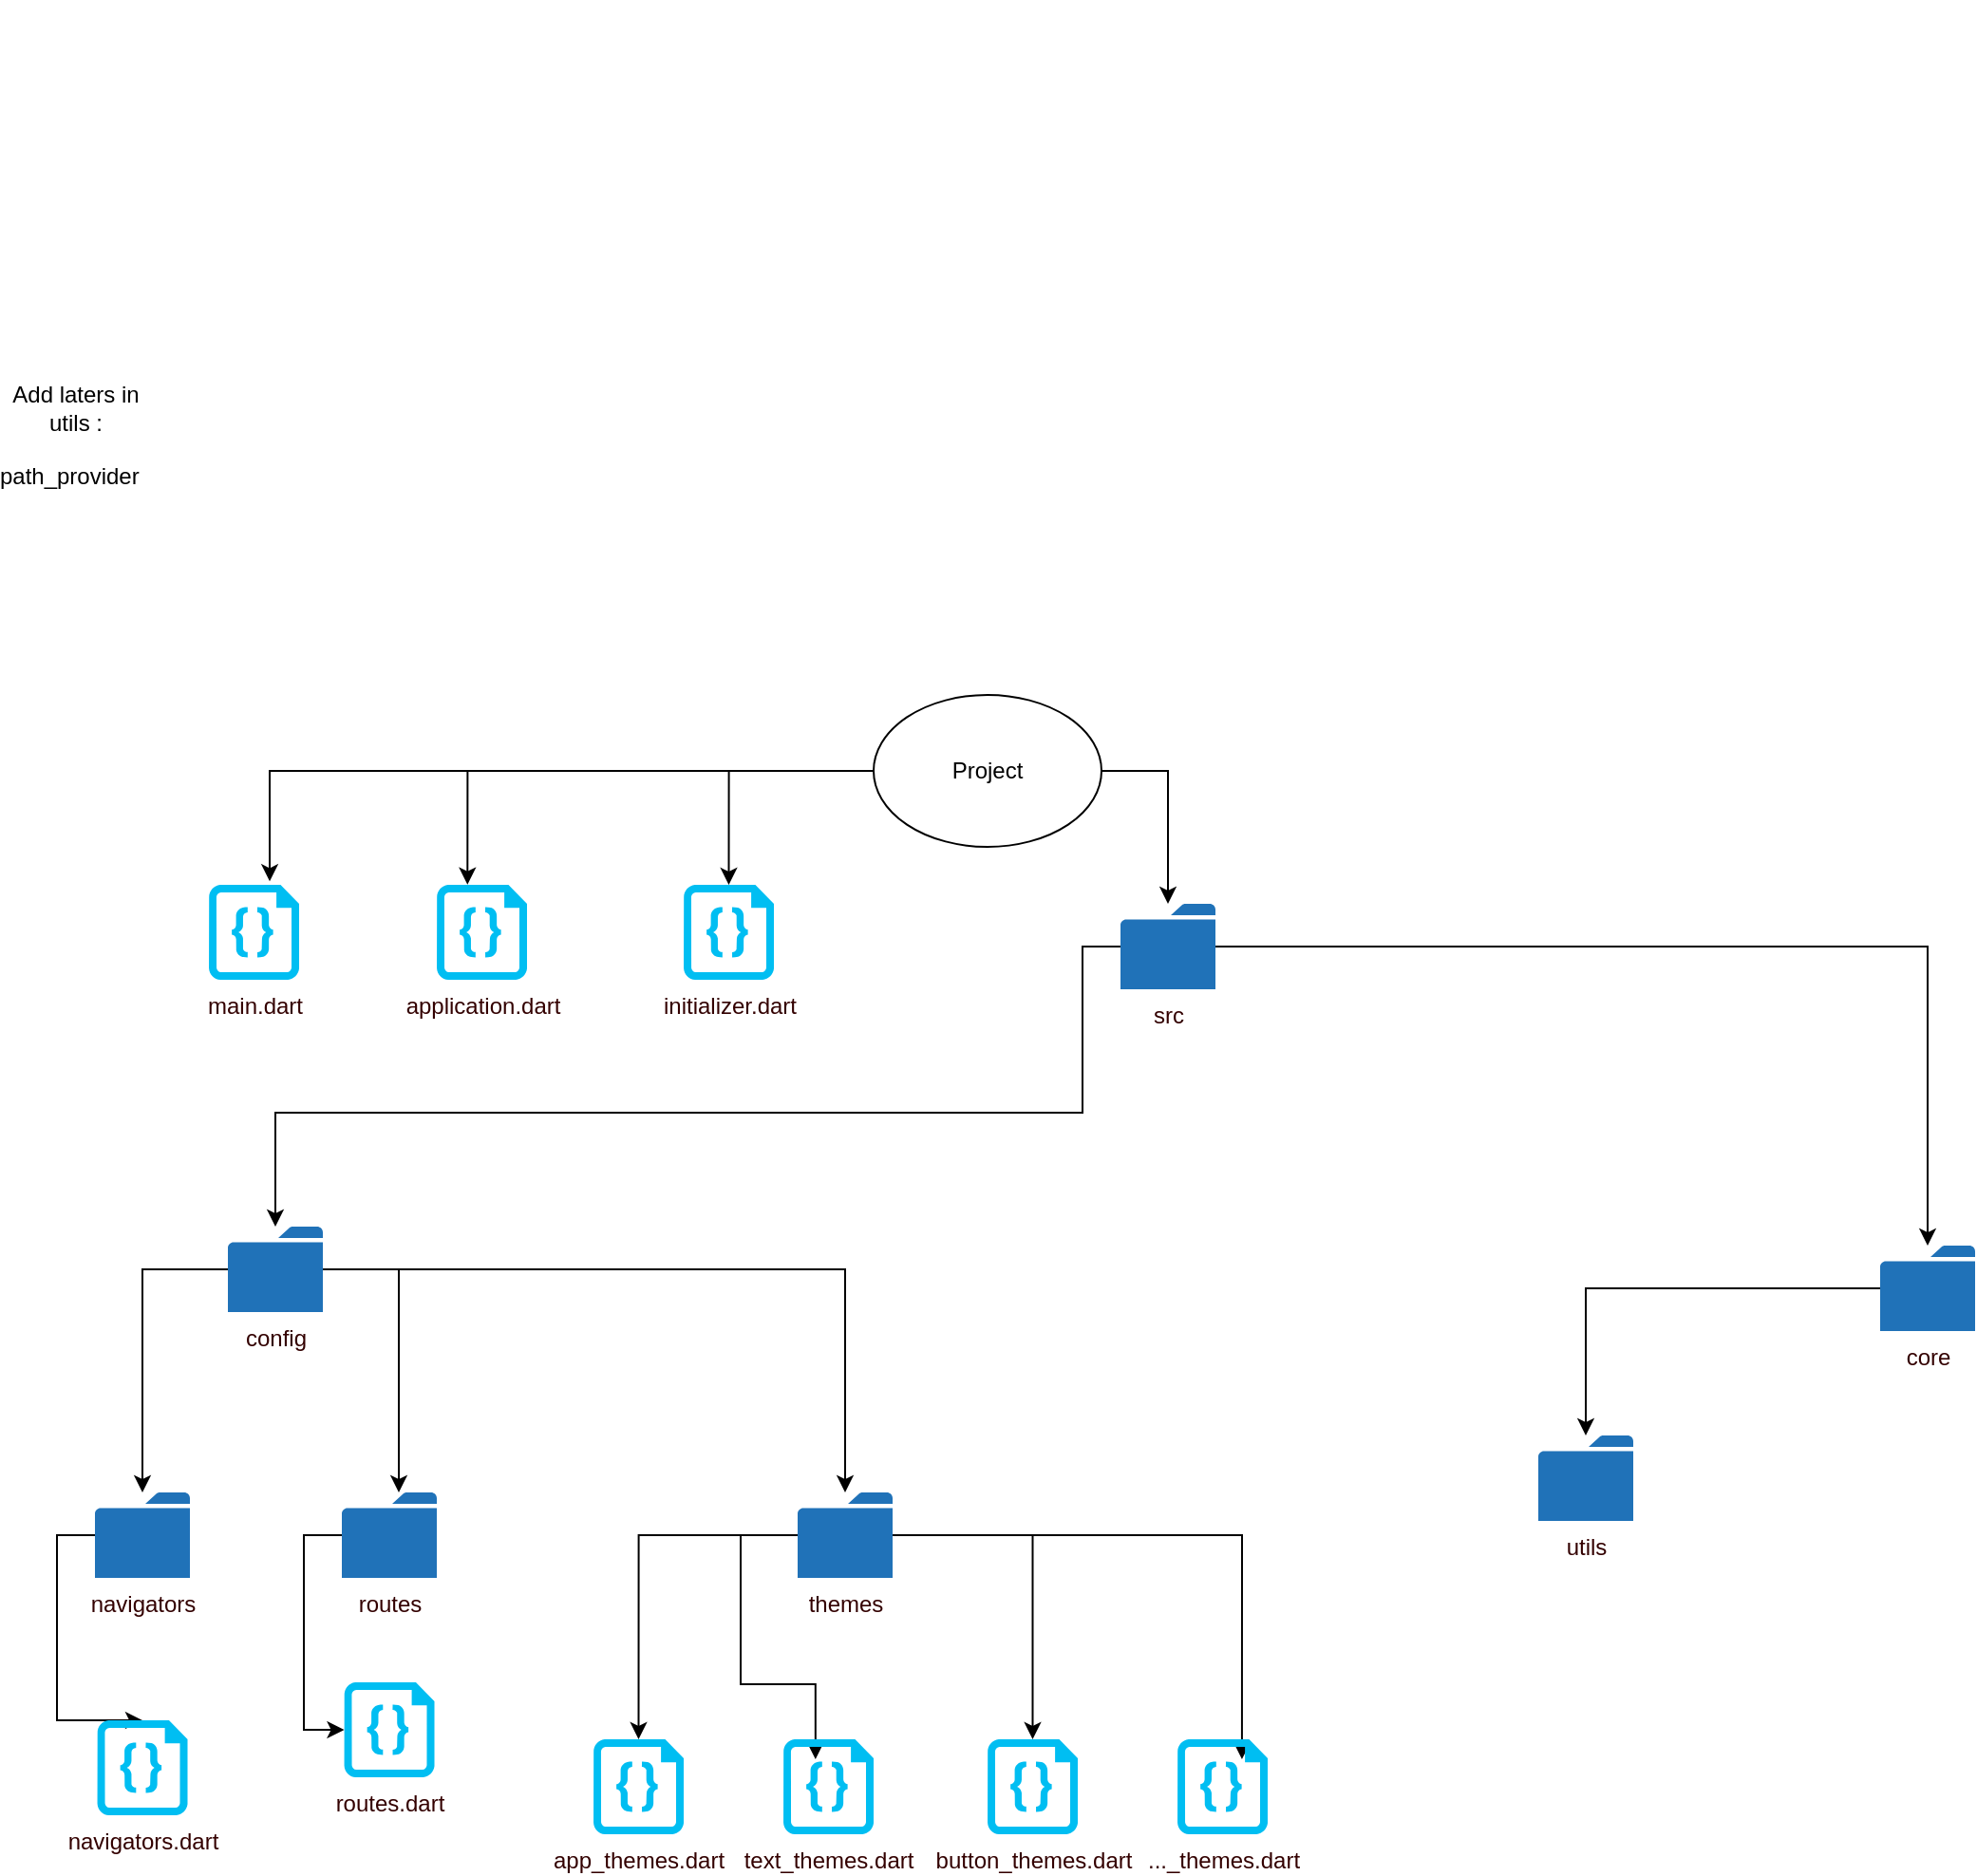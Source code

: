 <mxfile version="20.1.1" type="github" pages="2">
  <diagram id="tFQ0ERwNX2ZqUiJH5gMG" name="Page-1">
    <mxGraphModel dx="3330" dy="2391" grid="1" gridSize="10" guides="1" tooltips="1" connect="1" arrows="1" fold="1" page="1" pageScale="1" pageWidth="850" pageHeight="1100" math="0" shadow="0">
      <root>
        <mxCell id="0" />
        <mxCell id="1" parent="0" />
        <mxCell id="wdb4Ms79B8yGjbeq962m-16" style="edgeStyle=orthogonalEdgeStyle;rounded=0;orthogonalLoop=1;jettySize=auto;html=1;entryX=0.674;entryY=-0.037;entryDx=0;entryDy=0;entryPerimeter=0;fontColor=#330000;" parent="1" source="wdb4Ms79B8yGjbeq962m-2" target="wdb4Ms79B8yGjbeq962m-12" edge="1">
          <mxGeometry relative="1" as="geometry" />
        </mxCell>
        <mxCell id="wdb4Ms79B8yGjbeq962m-18" style="edgeStyle=orthogonalEdgeStyle;rounded=0;orthogonalLoop=1;jettySize=auto;html=1;entryX=0.34;entryY=-0.003;entryDx=0;entryDy=0;entryPerimeter=0;fontColor=#330000;" parent="1" source="wdb4Ms79B8yGjbeq962m-2" target="wdb4Ms79B8yGjbeq962m-11" edge="1">
          <mxGeometry relative="1" as="geometry" />
        </mxCell>
        <mxCell id="wdb4Ms79B8yGjbeq962m-19" style="edgeStyle=orthogonalEdgeStyle;rounded=0;orthogonalLoop=1;jettySize=auto;html=1;entryX=0.5;entryY=0;entryDx=0;entryDy=0;entryPerimeter=0;fontColor=#330000;" parent="1" source="wdb4Ms79B8yGjbeq962m-2" target="wdb4Ms79B8yGjbeq962m-13" edge="1">
          <mxGeometry relative="1" as="geometry" />
        </mxCell>
        <mxCell id="wdb4Ms79B8yGjbeq962m-20" style="edgeStyle=orthogonalEdgeStyle;rounded=0;orthogonalLoop=1;jettySize=auto;html=1;fontColor=#330000;" parent="1" source="wdb4Ms79B8yGjbeq962m-2" target="wdb4Ms79B8yGjbeq962m-15" edge="1">
          <mxGeometry relative="1" as="geometry" />
        </mxCell>
        <mxCell id="wdb4Ms79B8yGjbeq962m-2" value="Project" style="ellipse;whiteSpace=wrap;html=1;" parent="1" vertex="1">
          <mxGeometry x="440" y="50" width="120" height="80" as="geometry" />
        </mxCell>
        <mxCell id="wdb4Ms79B8yGjbeq962m-11" value="&lt;div&gt;application.dart&lt;/div&gt;&lt;div&gt;&lt;br&gt;&lt;/div&gt;" style="verticalLabelPosition=bottom;html=1;verticalAlign=top;align=center;strokeColor=none;fillColor=#00BEF2;shape=mxgraph.azure.code_file;pointerEvents=1;fontColor=#330000;" parent="1" vertex="1">
          <mxGeometry x="210" y="150" width="47.5" height="50" as="geometry" />
        </mxCell>
        <mxCell id="wdb4Ms79B8yGjbeq962m-12" value="main.dart" style="verticalLabelPosition=bottom;html=1;verticalAlign=top;align=center;strokeColor=none;fillColor=#00BEF2;shape=mxgraph.azure.code_file;pointerEvents=1;fontColor=#330000;" parent="1" vertex="1">
          <mxGeometry x="90" y="150" width="47.5" height="50" as="geometry" />
        </mxCell>
        <mxCell id="wdb4Ms79B8yGjbeq962m-13" value="initializer.dart" style="verticalLabelPosition=bottom;html=1;verticalAlign=top;align=center;strokeColor=none;fillColor=#00BEF2;shape=mxgraph.azure.code_file;pointerEvents=1;fontColor=#330000;" parent="1" vertex="1">
          <mxGeometry x="340" y="150" width="47.5" height="50" as="geometry" />
        </mxCell>
        <mxCell id="wdb4Ms79B8yGjbeq962m-30" style="edgeStyle=orthogonalEdgeStyle;rounded=0;orthogonalLoop=1;jettySize=auto;html=1;fontColor=#330000;" parent="1" source="wdb4Ms79B8yGjbeq962m-15" target="wdb4Ms79B8yGjbeq962m-23" edge="1">
          <mxGeometry relative="1" as="geometry">
            <Array as="points">
              <mxPoint x="550" y="183" />
              <mxPoint x="550" y="270" />
              <mxPoint x="125" y="270" />
            </Array>
          </mxGeometry>
        </mxCell>
        <mxCell id="XMhONWHRSR3KESh7TNqj-18" style="edgeStyle=orthogonalEdgeStyle;rounded=0;orthogonalLoop=1;jettySize=auto;html=1;" parent="1" source="wdb4Ms79B8yGjbeq962m-15" target="XMhONWHRSR3KESh7TNqj-19" edge="1">
          <mxGeometry relative="1" as="geometry">
            <mxPoint x="990" y="350" as="targetPoint" />
          </mxGeometry>
        </mxCell>
        <mxCell id="wdb4Ms79B8yGjbeq962m-15" value="src" style="sketch=0;pointerEvents=1;shadow=0;dashed=0;html=1;strokeColor=none;labelPosition=center;verticalLabelPosition=bottom;verticalAlign=top;outlineConnect=0;align=center;shape=mxgraph.office.concepts.folder;fillColor=#2072B8;fontColor=#330000;" parent="1" vertex="1">
          <mxGeometry x="570" y="160" width="50" height="45" as="geometry" />
        </mxCell>
        <mxCell id="wdb4Ms79B8yGjbeq962m-31" style="edgeStyle=orthogonalEdgeStyle;rounded=0;orthogonalLoop=1;jettySize=auto;html=1;fontColor=#330000;" parent="1" source="wdb4Ms79B8yGjbeq962m-23" target="wdb4Ms79B8yGjbeq962m-26" edge="1">
          <mxGeometry relative="1" as="geometry" />
        </mxCell>
        <mxCell id="wdb4Ms79B8yGjbeq962m-32" style="edgeStyle=orthogonalEdgeStyle;rounded=0;orthogonalLoop=1;jettySize=auto;html=1;fontColor=#330000;" parent="1" source="wdb4Ms79B8yGjbeq962m-23" target="wdb4Ms79B8yGjbeq962m-27" edge="1">
          <mxGeometry relative="1" as="geometry">
            <mxPoint x="200" y="410" as="targetPoint" />
            <Array as="points">
              <mxPoint x="190" y="353" />
            </Array>
          </mxGeometry>
        </mxCell>
        <mxCell id="wdb4Ms79B8yGjbeq962m-33" style="edgeStyle=orthogonalEdgeStyle;rounded=0;orthogonalLoop=1;jettySize=auto;html=1;fontColor=#330000;" parent="1" source="wdb4Ms79B8yGjbeq962m-23" target="wdb4Ms79B8yGjbeq962m-28" edge="1">
          <mxGeometry relative="1" as="geometry" />
        </mxCell>
        <mxCell id="wdb4Ms79B8yGjbeq962m-23" value="config" style="sketch=0;pointerEvents=1;shadow=0;dashed=0;html=1;strokeColor=none;labelPosition=center;verticalLabelPosition=bottom;verticalAlign=top;outlineConnect=0;align=center;shape=mxgraph.office.concepts.folder;fillColor=#2072B8;fontColor=#330000;" parent="1" vertex="1">
          <mxGeometry x="100" y="330" width="50" height="45" as="geometry" />
        </mxCell>
        <mxCell id="XMhONWHRSR3KESh7TNqj-10" style="edgeStyle=orthogonalEdgeStyle;rounded=0;orthogonalLoop=1;jettySize=auto;html=1;entryX=0.5;entryY=0;entryDx=0;entryDy=0;entryPerimeter=0;" parent="1" source="wdb4Ms79B8yGjbeq962m-26" target="XMhONWHRSR3KESh7TNqj-1" edge="1">
          <mxGeometry relative="1" as="geometry">
            <Array as="points">
              <mxPoint x="10" y="492.5" />
              <mxPoint x="10" y="590" />
            </Array>
          </mxGeometry>
        </mxCell>
        <mxCell id="wdb4Ms79B8yGjbeq962m-26" value="navigators" style="sketch=0;pointerEvents=1;shadow=0;dashed=0;html=1;strokeColor=none;labelPosition=center;verticalLabelPosition=bottom;verticalAlign=top;outlineConnect=0;align=center;shape=mxgraph.office.concepts.folder;fillColor=#2072B8;fontColor=#330000;" parent="1" vertex="1">
          <mxGeometry x="30" y="470" width="50" height="45" as="geometry" />
        </mxCell>
        <mxCell id="XMhONWHRSR3KESh7TNqj-11" style="edgeStyle=orthogonalEdgeStyle;rounded=0;orthogonalLoop=1;jettySize=auto;html=1;" parent="1" source="wdb4Ms79B8yGjbeq962m-27" target="XMhONWHRSR3KESh7TNqj-2" edge="1">
          <mxGeometry relative="1" as="geometry">
            <Array as="points">
              <mxPoint x="140" y="492" />
              <mxPoint x="140" y="595" />
            </Array>
          </mxGeometry>
        </mxCell>
        <mxCell id="wdb4Ms79B8yGjbeq962m-27" value="routes" style="sketch=0;pointerEvents=1;shadow=0;dashed=0;html=1;strokeColor=none;labelPosition=center;verticalLabelPosition=bottom;verticalAlign=top;outlineConnect=0;align=center;shape=mxgraph.office.concepts.folder;fillColor=#2072B8;fontColor=#330000;" parent="1" vertex="1">
          <mxGeometry x="160" y="470" width="50" height="45" as="geometry" />
        </mxCell>
        <mxCell id="XMhONWHRSR3KESh7TNqj-12" style="edgeStyle=orthogonalEdgeStyle;rounded=0;orthogonalLoop=1;jettySize=auto;html=1;entryX=0.5;entryY=0;entryDx=0;entryDy=0;entryPerimeter=0;" parent="1" source="wdb4Ms79B8yGjbeq962m-28" target="XMhONWHRSR3KESh7TNqj-5" edge="1">
          <mxGeometry relative="1" as="geometry" />
        </mxCell>
        <mxCell id="XMhONWHRSR3KESh7TNqj-13" style="edgeStyle=orthogonalEdgeStyle;rounded=0;orthogonalLoop=1;jettySize=auto;html=1;entryX=0.356;entryY=0.211;entryDx=0;entryDy=0;entryPerimeter=0;" parent="1" source="wdb4Ms79B8yGjbeq962m-28" target="XMhONWHRSR3KESh7TNqj-4" edge="1">
          <mxGeometry relative="1" as="geometry">
            <mxPoint x="370" y="510" as="sourcePoint" />
            <Array as="points">
              <mxPoint x="370" y="492" />
              <mxPoint x="370" y="571" />
            </Array>
          </mxGeometry>
        </mxCell>
        <mxCell id="XMhONWHRSR3KESh7TNqj-14" style="edgeStyle=orthogonalEdgeStyle;rounded=0;orthogonalLoop=1;jettySize=auto;html=1;" parent="1" source="wdb4Ms79B8yGjbeq962m-28" target="XMhONWHRSR3KESh7TNqj-6" edge="1">
          <mxGeometry relative="1" as="geometry" />
        </mxCell>
        <mxCell id="XMhONWHRSR3KESh7TNqj-15" style="edgeStyle=orthogonalEdgeStyle;rounded=0;orthogonalLoop=1;jettySize=auto;html=1;entryX=0.715;entryY=0.211;entryDx=0;entryDy=0;entryPerimeter=0;" parent="1" source="wdb4Ms79B8yGjbeq962m-28" target="XMhONWHRSR3KESh7TNqj-7" edge="1">
          <mxGeometry relative="1" as="geometry" />
        </mxCell>
        <mxCell id="wdb4Ms79B8yGjbeq962m-28" value="themes" style="sketch=0;pointerEvents=1;shadow=0;dashed=0;html=1;strokeColor=none;labelPosition=center;verticalLabelPosition=bottom;verticalAlign=top;outlineConnect=0;align=center;shape=mxgraph.office.concepts.folder;fillColor=#2072B8;fontColor=#330000;" parent="1" vertex="1">
          <mxGeometry x="400" y="470" width="50" height="45" as="geometry" />
        </mxCell>
        <mxCell id="XMhONWHRSR3KESh7TNqj-1" value="navigators.dart" style="verticalLabelPosition=bottom;html=1;verticalAlign=top;align=center;strokeColor=none;fillColor=#00BEF2;shape=mxgraph.azure.code_file;pointerEvents=1;fontColor=#330000;" parent="1" vertex="1">
          <mxGeometry x="31.25" y="590" width="47.5" height="50" as="geometry" />
        </mxCell>
        <mxCell id="XMhONWHRSR3KESh7TNqj-2" value="routes.dart" style="verticalLabelPosition=bottom;html=1;verticalAlign=top;align=center;strokeColor=none;fillColor=#00BEF2;shape=mxgraph.azure.code_file;pointerEvents=1;fontColor=#330000;" parent="1" vertex="1">
          <mxGeometry x="161.25" y="570" width="47.5" height="50" as="geometry" />
        </mxCell>
        <mxCell id="XMhONWHRSR3KESh7TNqj-4" value="text_themes.dart" style="verticalLabelPosition=bottom;html=1;verticalAlign=top;align=center;strokeColor=none;fillColor=#00BEF2;shape=mxgraph.azure.code_file;pointerEvents=1;fontColor=#330000;" parent="1" vertex="1">
          <mxGeometry x="392.5" y="600" width="47.5" height="50" as="geometry" />
        </mxCell>
        <mxCell id="XMhONWHRSR3KESh7TNqj-5" value="app_themes.dart" style="verticalLabelPosition=bottom;html=1;verticalAlign=top;align=center;strokeColor=none;fillColor=#00BEF2;shape=mxgraph.azure.code_file;pointerEvents=1;fontColor=#330000;" parent="1" vertex="1">
          <mxGeometry x="292.5" y="600" width="47.5" height="50" as="geometry" />
        </mxCell>
        <mxCell id="XMhONWHRSR3KESh7TNqj-6" value="button_themes.dart" style="verticalLabelPosition=bottom;html=1;verticalAlign=top;align=center;strokeColor=none;fillColor=#00BEF2;shape=mxgraph.azure.code_file;pointerEvents=1;fontColor=#330000;" parent="1" vertex="1">
          <mxGeometry x="500" y="600" width="47.5" height="50" as="geometry" />
        </mxCell>
        <mxCell id="XMhONWHRSR3KESh7TNqj-7" value="..._themes.dart" style="verticalLabelPosition=bottom;html=1;verticalAlign=top;align=center;strokeColor=none;fillColor=#00BEF2;shape=mxgraph.azure.code_file;pointerEvents=1;fontColor=#330000;" parent="1" vertex="1">
          <mxGeometry x="600" y="600" width="47.5" height="50" as="geometry" />
        </mxCell>
        <mxCell id="XMhONWHRSR3KESh7TNqj-22" style="edgeStyle=orthogonalEdgeStyle;rounded=0;orthogonalLoop=1;jettySize=auto;html=1;" parent="1" source="XMhONWHRSR3KESh7TNqj-19" target="XMhONWHRSR3KESh7TNqj-21" edge="1">
          <mxGeometry relative="1" as="geometry" />
        </mxCell>
        <mxCell id="XMhONWHRSR3KESh7TNqj-19" value="core" style="sketch=0;pointerEvents=1;shadow=0;dashed=0;html=1;strokeColor=none;labelPosition=center;verticalLabelPosition=bottom;verticalAlign=top;outlineConnect=0;align=center;shape=mxgraph.office.concepts.folder;fillColor=#2072B8;fontColor=#330000;" parent="1" vertex="1">
          <mxGeometry x="970" y="340" width="50" height="45" as="geometry" />
        </mxCell>
        <mxCell id="XMhONWHRSR3KESh7TNqj-20" value="Add laters in utils :&lt;br&gt;&lt;br&gt;path_provider&amp;nbsp;&amp;nbsp;&lt;br&gt;&lt;br&gt;&lt;br&gt;&lt;br&gt;" style="text;html=1;strokeColor=none;fillColor=none;align=center;verticalAlign=middle;whiteSpace=wrap;rounded=0;" parent="1" vertex="1">
          <mxGeometry x="-10" y="-80" width="60" height="30" as="geometry" />
        </mxCell>
        <mxCell id="XMhONWHRSR3KESh7TNqj-21" value="utils&lt;br&gt;" style="sketch=0;pointerEvents=1;shadow=0;dashed=0;html=1;strokeColor=none;labelPosition=center;verticalLabelPosition=bottom;verticalAlign=top;outlineConnect=0;align=center;shape=mxgraph.office.concepts.folder;fillColor=#2072B8;fontColor=#330000;" parent="1" vertex="1">
          <mxGeometry x="790" y="440" width="50" height="45" as="geometry" />
        </mxCell>
        <mxCell id="CAwOL5QMBkqDmIfasCQM-1" value="" style="shape=image;verticalLabelPosition=bottom;labelBackgroundColor=default;verticalAlign=top;aspect=fixed;imageAspect=0;image=https://miro.medium.com/max/1400/1*6DTVfk1ETWwVXDxYhOXodg.png;" vertex="1" parent="1">
          <mxGeometry x="120" y="-316" width="520" height="316" as="geometry" />
        </mxCell>
      </root>
    </mxGraphModel>
  </diagram>
  <diagram id="EL8yksBnnI-XilD_iryw" name="Page-2">
    <mxGraphModel dx="2893" dy="1507" grid="1" gridSize="10" guides="1" tooltips="1" connect="1" arrows="1" fold="1" page="1" pageScale="1" pageWidth="850" pageHeight="1100" math="0" shadow="0">
      <root>
        <mxCell id="0" />
        <mxCell id="1" parent="0" />
        <mxCell id="3huUiU416Az3x12VKgdW-2" value="&lt;div style=&quot;box-sizing: inherit; word-break: break-word; overflow-wrap: break-word;&quot; class=&quot;it iu iv iw ix&quot;&gt;&lt;div style=&quot;box-sizing: inherit;&quot; class=&quot;&quot;&gt;&lt;h1 style=&quot;box-sizing: inherit; margin: 0.6em 0px -0.27em; font-family: sohne, &amp;quot;Helvetica Neue&amp;quot;, Helvetica, Arial, sans-serif; color: rgb(41, 41, 41); line-height: 40px; letter-spacing: -0.016em; font-style: normal; font-weight: 700; font-size: 32px;&quot; data-selectable-paragraph=&quot;&quot; class=&quot;pw-post-title iy iz ja bn jb jc jd je jf jg jh ji jj jk jl jm jn jo jp jq jr js jt ju jv jw gc&quot; id=&quot;1c21&quot;&gt;Exploring Flutter Command and RVMS&lt;/h1&gt;&lt;/div&gt;&lt;figure style=&quot;box-sizing: inherit; margin: 40px auto 0px; clear: both;&quot; class=&quot;gr gt jy jz ka kb gn go paragraph-image&quot;&gt;&lt;div style=&quot;box-sizing: inherit; width: 692px; position: relative; cursor: zoom-in; z-index: auto; transition: transform 300ms cubic-bezier(0.2, 0, 0.2, 1) 0s;&quot; class=&quot;kc kd dq ke cf kf&quot; tabindex=&quot;0&quot; role=&quot;button&quot;&gt;&lt;div style=&quot;box-sizing: inherit; margin-left: auto; margin-right: auto; max-width: 3244px;&quot; class=&quot;gn go jx&quot;&gt;&lt;img style=&quot;box-sizing: inherit; vertical-align: middle; width: 692px; max-width: 100%; height: auto;&quot; role=&quot;presentation&quot; loading=&quot;lazy&quot; height=&quot;532&quot; width=&quot;700&quot; src=&quot;https://miro.medium.com/max/1400/0*lUATHQMQDas9aCUV&quot; class=&quot;cf kg kh&quot; alt=&quot;&quot;&gt;&lt;/div&gt;&lt;/div&gt;&lt;figcaption style=&quot;box-sizing: inherit; font-weight: 400; text-align: center; font-family: sohne, &amp;quot;Helvetica Neue&amp;quot;, Helvetica, Arial, sans-serif; font-size: 14px; line-height: 20px; color: rgb(117, 117, 117); margin-left: auto; margin-right: auto; max-width: 728px; margin-top: 10px;&quot; data-selectable-paragraph=&quot;&quot; class=&quot;ki bm gp gn go kj kk bn b bo bp co&quot;&gt;Photo by&lt;span&gt;&amp;nbsp;&lt;/span&gt;&lt;a style=&quot;box-sizing: inherit; color: inherit; text-decoration: underline; -webkit-tap-highlight-color: transparent;&quot; target=&quot;_blank&quot; rel=&quot;noopener ugc nofollow&quot; href=&quot;https://unsplash.com/@hannahjoshua?utm_source=medium&amp;amp;utm_medium=referral&quot; class=&quot;au kl&quot;&gt;Hannah Joshua&lt;/a&gt;&lt;span&gt;&amp;nbsp;&lt;/span&gt;on&lt;span&gt;&amp;nbsp;&lt;/span&gt;&lt;a style=&quot;box-sizing: inherit; color: inherit; text-decoration: underline; -webkit-tap-highlight-color: transparent;&quot; target=&quot;_blank&quot; rel=&quot;noopener ugc nofollow&quot; href=&quot;https://unsplash.com/?utm_source=medium&amp;amp;utm_medium=referral&quot; class=&quot;au kl&quot;&gt;Unsplash&lt;/a&gt;&lt;/figcaption&gt;&lt;/figure&gt;&lt;p style=&quot;box-sizing: inherit; margin: 2em 0px -0.46em; font-weight: 400; color: rgb(41, 41, 41); word-break: break-word; font-style: normal; line-height: 32px; letter-spacing: -0.003em; font-family: charter, Georgia, Cambria, &amp;quot;Times New Roman&amp;quot;, Times, serif; font-size: 20px;&quot; data-selectable-paragraph=&quot;&quot; class=&quot;pw-post-body-paragraph km kn ja ko b kp kq kr ks kt ku kv kw kx ky kz la lb lc ld le lf lg lh li lj it gc&quot; id=&quot;ceee&quot;&gt;Flutter state management and Architecture is one of the hottest topics in the flutter community, while there is a multitude of options, let’s explore one of the more fairly recent packages that takes a different approach than most popular packages.&lt;/p&gt;&lt;p style=&quot;box-sizing: inherit; margin: 2em 0px -0.46em; font-weight: 400; color: rgb(41, 41, 41); word-break: break-word; font-style: normal; line-height: 32px; letter-spacing: -0.003em; font-family: charter, Georgia, Cambria, &amp;quot;Times New Roman&amp;quot;, Times, serif; font-size: 20px;&quot; data-selectable-paragraph=&quot;&quot; class=&quot;pw-post-body-paragraph km kn ja ko b kp kq kr ks kt ku kv kw kx ky kz la lb lc ld le lf lg lh li lj it gc&quot; id=&quot;45a7&quot;&gt;&lt;a style=&quot;box-sizing: inherit; color: inherit; text-decoration: underline; -webkit-tap-highlight-color: transparent;&quot; target=&quot;_blank&quot; rel=&quot;noopener ugc nofollow&quot; href=&quot;https://pub.dev/packages/flutter_command&quot; class=&quot;au kl&quot;&gt;&lt;em style=&quot;box-sizing: inherit; font-style: italic;&quot; class=&quot;lk&quot;&gt;flutter_command&lt;/em&gt;&lt;/a&gt;&lt;em style=&quot;box-sizing: inherit; font-style: italic;&quot; class=&quot;lk&quot;&gt;&lt;span&gt;&amp;nbsp;&lt;/span&gt;by&lt;/em&gt;&lt;a style=&quot;box-sizing: inherit; color: inherit; text-decoration: underline; -webkit-tap-highlight-color: transparent;&quot; target=&quot;_blank&quot; rel=&quot;noopener ugc nofollow&quot; href=&quot;https://twitter.com/ThomasBurkhartB&quot; class=&quot;au kl&quot;&gt;&lt;em style=&quot;box-sizing: inherit; font-style: italic;&quot; class=&quot;lk&quot;&gt;&lt;span&gt;&amp;nbsp;&lt;/span&gt;&lt;/em&gt;Thomas Burkhart&lt;/a&gt;&lt;span&gt;&amp;nbsp;&lt;/span&gt;is a reiteration and a simplified version of the previous package which aimed at the same architecture,&lt;span&gt;&amp;nbsp;&lt;/span&gt;&lt;a style=&quot;box-sizing: inherit; color: inherit; text-decoration: underline; -webkit-tap-highlight-color: transparent;&quot; target=&quot;_blank&quot; rel=&quot;noopener ugc nofollow&quot; href=&quot;https://pub.dev/packages/rx_command&quot; class=&quot;au kl&quot;&gt;rx_command&lt;/a&gt;.&lt;/p&gt;&lt;h1 style=&quot;box-sizing: inherit; margin: 3.14em 0px -0.37em; font-family: sohne, &amp;quot;Helvetica Neue&amp;quot;, Helvetica, Arial, sans-serif; color: rgb(41, 41, 41); font-style: normal; line-height: 28px; letter-spacing: 0px; font-weight: 600; font-size: 22px;&quot; data-selectable-paragraph=&quot;&quot; class=&quot;ll lm ja bn ln lo lp lq lr ls lt lu lv lw lx ly lz ma mb mc md me mf mg mh mi gc&quot; id=&quot;0445&quot;&gt;Why RVMS?&lt;/h1&gt;&lt;p style=&quot;box-sizing: inherit; margin: 0.86em 0px -0.46em; font-weight: 400; color: rgb(41, 41, 41); word-break: break-word; font-style: normal; line-height: 32px; letter-spacing: -0.003em; font-family: charter, Georgia, Cambria, &amp;quot;Times New Roman&amp;quot;, Times, serif; font-size: 20px;&quot; data-selectable-paragraph=&quot;&quot; class=&quot;pw-post-body-paragraph km kn ja ko b kp mj kr ks kt mk kv kw kx ml kz la lb mm ld le lf mn lh li lj it gc&quot; id=&quot;f6b9&quot;&gt;The most popular architectures for flutter are usually&lt;span&gt;&amp;nbsp;&lt;/span&gt;&lt;em style=&quot;box-sizing: inherit; font-style: italic;&quot; class=&quot;lk&quot;&gt;BLoC&lt;/em&gt;,&lt;span&gt;&amp;nbsp;&lt;/span&gt;&lt;em style=&quot;box-sizing: inherit; font-style: italic;&quot; class=&quot;lk&quot;&gt;MVC&lt;/em&gt;, or&lt;span&gt;&amp;nbsp;&lt;/span&gt;&lt;em style=&quot;box-sizing: inherit; font-style: italic;&quot; class=&quot;lk&quot;&gt;MVVM&lt;/em&gt;. But on second thought, as described by Thomas, these almost feel unintuitive to the way flutter is built. Although it is practically possible to implement them, flutter follows a reactive approach where the UI reacts to the data flow.&lt;/p&gt;&lt;p style=&quot;box-sizing: inherit; margin: 2em 0px -0.46em; font-weight: 400; color: rgb(41, 41, 41); word-break: break-word; font-style: normal; line-height: 32px; letter-spacing: -0.003em; font-family: charter, Georgia, Cambria, &amp;quot;Times New Roman&amp;quot;, Times, serif; font-size: 20px;&quot; data-selectable-paragraph=&quot;&quot; class=&quot;pw-post-body-paragraph km kn ja ko b kp kq kr ks kt ku kv kw kx ky kz la lb lc ld le lf lg lh li lj it gc&quot; id=&quot;34fa&quot;&gt;BLoC accomplishes this but at the expense of boilerplate code and making the file structure more complex, while MVVM on the other hand is much less intuitive for the reactive nature of flutter as it is more suitable to Native android or Xamarian where the UI elements are in XML and need have a ViewModel Associated with, to represent and update the UI accordingly.&lt;/p&gt;&lt;p style=&quot;box-sizing: inherit; margin: 2em 0px -0.46em; font-weight: 400; color: rgb(41, 41, 41); word-break: break-word; font-style: normal; line-height: 32px; letter-spacing: -0.003em; font-family: charter, Georgia, Cambria, &amp;quot;Times New Roman&amp;quot;, Times, serif; font-size: 20px;&quot; data-selectable-paragraph=&quot;&quot; class=&quot;pw-post-body-paragraph km kn ja ko b kp kq kr ks kt ku kv kw kx ky kz la lb lc ld le lf lg lh li lj it gc&quot; id=&quot;7c64&quot;&gt;But Flutter widgets are self-responsible and can handle state without the need for any ViewModel, and they do not communicate via bindings like native android does to update its views, flutter widgets always rebuild instead.&lt;/p&gt;&lt;h1 style=&quot;box-sizing: inherit; margin: 3.14em 0px -0.37em; font-family: sohne, &amp;quot;Helvetica Neue&amp;quot;, Helvetica, Arial, sans-serif; color: rgb(41, 41, 41); font-style: normal; line-height: 28px; letter-spacing: 0px; font-weight: 600; font-size: 22px;&quot; data-selectable-paragraph=&quot;&quot; class=&quot;ll lm ja bn ln lo lp lq lr ls lt lu lv lw lx ly lz ma mb mc md me mf mg mh mi gc&quot; id=&quot;6c05&quot;&gt;The Basics&lt;/h1&gt;&lt;p style=&quot;box-sizing: inherit; margin: 0.86em 0px -0.46em; font-weight: 400; color: rgb(41, 41, 41); word-break: break-word; font-style: normal; line-height: 32px; letter-spacing: -0.003em; font-family: charter, Georgia, Cambria, &amp;quot;Times New Roman&amp;quot;, Times, serif; font-size: 20px;&quot; data-selectable-paragraph=&quot;&quot; class=&quot;pw-post-body-paragraph km kn ja ko b kp mj kr ks kt mk kv kw kx ml kz la lb mm ld le lf mn lh li lj it gc&quot; id=&quot;d754&quot;&gt;RVMS (Reactive Views, Managers, Services) is again, a reiteration of the previous architecture,&lt;span&gt;&amp;nbsp;&lt;/span&gt;&lt;strong style=&quot;box-sizing: inherit; font-weight: 700; font-family: charter, Georgia, Cambria, &amp;quot;Times New Roman&amp;quot;, Times, serif;&quot; class=&quot;ko jb&quot;&gt;RxVMS,&lt;/strong&gt;&lt;span&gt;&amp;nbsp;&lt;/span&gt;&lt;strong style=&quot;box-sizing: inherit; font-weight: 700; font-family: charter, Georgia, Cambria, &amp;quot;Times New Roman&amp;quot;, Times, serif;&quot; class=&quot;ko jb&quot;&gt;RVMS&lt;/strong&gt;&lt;span&gt;&amp;nbsp;&lt;/span&gt;simplifies the process by removing the Reactive part,&lt;span&gt;&amp;nbsp;&lt;/span&gt;&lt;em style=&quot;box-sizing: inherit; font-style: italic;&quot; class=&quot;lk&quot;&gt;streams&lt;/em&gt;&lt;span&gt;&amp;nbsp;&lt;/span&gt;with&lt;span&gt;&amp;nbsp;&lt;/span&gt;&lt;strong style=&quot;box-sizing: inherit; font-weight: 700; font-family: charter, Georgia, Cambria, &amp;quot;Times New Roman&amp;quot;, Times, serif;&quot; class=&quot;ko jb&quot;&gt;ValueNotifiers&lt;/strong&gt;.&lt;/p&gt;&lt;h2 style=&quot;box-sizing: inherit; margin: 2.37em 0px -0.31em; font-family: sohne, &amp;quot;Helvetica Neue&amp;quot;, Helvetica, Arial, sans-serif; color: rgb(41, 41, 41); font-style: normal; letter-spacing: 0px; font-weight: 600; line-height: 24px; font-size: 20px;&quot; data-selectable-paragraph=&quot;&quot; class=&quot;mo lm ja bn ln mp mq mr lr ms mt mu lv kx mv mw lz lb mx my md lf mz na mh nb gc&quot; id=&quot;72bf&quot;&gt;Services&lt;/h2&gt;&lt;p style=&quot;box-sizing: inherit; margin: 0.86em 0px -0.46em; font-weight: 400; color: rgb(41, 41, 41); word-break: break-word; font-style: normal; line-height: 32px; letter-spacing: -0.003em; font-family: charter, Georgia, Cambria, &amp;quot;Times New Roman&amp;quot;, Times, serif; font-size: 20px;&quot; data-selectable-paragraph=&quot;&quot; class=&quot;pw-post-body-paragraph km kn ja ko b kp mj kr ks kt mk kv kw kx ml kz la lb mm ld le lf mn lh li lj it gc&quot; id=&quot;d2b6&quot;&gt;Handle, incoming and outgoing requests with external services like a database, authentication, or geolocation service. They can be classes or interfaces that define the different types of requests needed by the app to fulfill its data requirements. They are not visible to the view and do not change any state.&lt;/p&gt;&lt;h2 style=&quot;box-sizing: inherit; margin: 2.37em 0px -0.31em; font-family: sohne, &amp;quot;Helvetica Neue&amp;quot;, Helvetica, Arial, sans-serif; color: rgb(41, 41, 41); font-style: normal; letter-spacing: 0px; font-weight: 600; line-height: 24px; font-size: 20px;&quot; data-selectable-paragraph=&quot;&quot; class=&quot;mo lm ja bn ln mp mq mr lr ms mt mu lv kx mv mw lz lb mx my md lf mz na mh nb gc&quot; id=&quot;0825&quot;&gt;Managers&lt;/h2&gt;&lt;p style=&quot;box-sizing: inherit; margin: 0.86em 0px -0.46em; font-weight: 400; color: rgb(41, 41, 41); word-break: break-word; font-style: normal; line-height: 32px; letter-spacing: -0.003em; font-family: charter, Georgia, Cambria, &amp;quot;Times New Roman&amp;quot;, Times, serif; font-size: 20px;&quot; data-selectable-paragraph=&quot;&quot; class=&quot;pw-post-body-paragraph km kn ja ko b kp mj kr ks kt mk kv kw kx ml kz la lb mm ld le lf mn lh li lj it gc&quot; id=&quot;be86&quot;&gt;Managers are responsible for managing the business logic of the app and communicating incoming data to the&lt;span&gt;&amp;nbsp;&lt;/span&gt;&lt;em style=&quot;box-sizing: inherit; font-style: italic;&quot; class=&quot;lk&quot;&gt;Views&lt;/em&gt;&lt;span&gt;&amp;nbsp;&lt;/span&gt;via state updates. It groups together use cases or logic that multiple connected Views might use. Basically, managers act as the middle man between the Services and Views by sending data and transforming it, if required.&lt;/p&gt;&lt;h2 style=&quot;box-sizing: inherit; margin: 2.37em 0px -0.31em; font-family: sohne, &amp;quot;Helvetica Neue&amp;quot;, Helvetica, Arial, sans-serif; color: rgb(41, 41, 41); font-style: normal; letter-spacing: 0px; font-weight: 600; line-height: 24px; font-size: 20px;&quot; data-selectable-paragraph=&quot;&quot; class=&quot;mo lm ja bn ln mp mq mr lr ms mt mu lv kx mv mw lz lb mx my md lf mz na mh nb gc&quot; id=&quot;3350&quot;&gt;Views&lt;/h2&gt;&lt;p style=&quot;box-sizing: inherit; margin: 0.86em 0px -0.46em; font-weight: 400; color: rgb(41, 41, 41); word-break: break-word; font-style: normal; line-height: 32px; letter-spacing: -0.003em; font-family: charter, Georgia, Cambria, &amp;quot;Times New Roman&amp;quot;, Times, serif; font-size: 20px;&quot; data-selectable-paragraph=&quot;&quot; class=&quot;pw-post-body-paragraph km kn ja ko b kp mj kr ks kt mk kv kw kx ml kz la lb mm ld le lf mn lh li lj it gc&quot; id=&quot;f324&quot;&gt;Views are what a user sees on the screen, it describes how UI on the screen should look like, and what layout it should follow. Views consume the incoming data from the managers and send back any interaction that a user makes. In flutter,&lt;span&gt;&amp;nbsp;&lt;/span&gt;&lt;em style=&quot;box-sizing: inherit; font-style: italic;&quot; class=&quot;lk&quot;&gt;Views&lt;/em&gt;&lt;span&gt;&amp;nbsp;&lt;/span&gt;are described using&lt;span&gt;&amp;nbsp;&lt;/span&gt;&lt;em style=&quot;box-sizing: inherit; font-style: italic;&quot; class=&quot;lk&quot;&gt;StatefulWidget&lt;/em&gt;&lt;span&gt;&amp;nbsp;&lt;/span&gt;or a&lt;span&gt;&amp;nbsp;&lt;/span&gt;&lt;em style=&quot;box-sizing: inherit; font-style: italic;&quot; class=&quot;lk&quot;&gt;StatelessWidget&lt;/em&gt;. Flutter’s declarative UI makes this simple.&lt;/p&gt;&lt;figure style=&quot;box-sizing: inherit; margin: 56px auto 0px; clear: both;&quot; class=&quot;nd ne nf ng gz kb gn go paragraph-image&quot;&gt;&lt;div style=&quot;box-sizing: inherit; width: 692px; position: relative; cursor: zoom-in; z-index: auto; transition: transform 300ms cubic-bezier(0.2, 0, 0.2, 1) 0s;&quot; class=&quot;kc kd dq ke cf kf&quot; tabindex=&quot;0&quot; role=&quot;button&quot;&gt;&lt;div style=&quot;box-sizing: inherit; margin-left: auto; margin-right: auto; max-width: 944px;&quot; class=&quot;gn go nc&quot;&gt;&lt;img style=&quot;box-sizing: inherit; vertical-align: middle; width: 692px; max-width: 100%; height: auto;&quot; role=&quot;presentation&quot; loading=&quot;lazy&quot; height=&quot;425&quot; width=&quot;700&quot; src=&quot;https://miro.medium.com/max/1400/1*6DTVfk1ETWwVXDxYhOXodg.png&quot; class=&quot;cf kg kh&quot; alt=&quot;&quot;&gt;&lt;/div&gt;&lt;/div&gt;&lt;figcaption style=&quot;box-sizing: inherit; font-weight: 400; text-align: center; font-family: sohne, &amp;quot;Helvetica Neue&amp;quot;, Helvetica, Arial, sans-serif; font-size: 14px; line-height: 20px; color: rgb(117, 117, 117); margin-left: auto; margin-right: auto; max-width: 728px; margin-top: 10px;&quot; data-selectable-paragraph=&quot;&quot; class=&quot;ki bm gp gn go kj kk bn b bo bp co&quot;&gt;RVMS by Thomas Burkhart&lt;/figcaption&gt;&lt;/figure&gt;&lt;/div&gt;&lt;div style=&quot;box-sizing: inherit; display: flex; justify-content: center; padding-top: 24px; margin-top: 32px; margin-bottom: 14px; padding-bottom: 10px;&quot; role=&quot;separator&quot; class=&quot;o dz nh ni if nj&quot;&gt;&lt;span style=&quot;box-sizing: inherit; display: inline-block; border-radius: 50%; background-color: rgb(8, 8, 8); height: 3px; width: 3px; margin-right: 20px;&quot; class=&quot;nk fn cj nl nm nn&quot;&gt;&lt;/span&gt;&lt;span style=&quot;box-sizing: inherit; display: inline-block; border-radius: 50%; background-color: rgb(8, 8, 8); height: 3px; width: 3px; margin-right: 20px;&quot; class=&quot;nk fn cj nl nm nn&quot;&gt;&lt;/span&gt;&lt;span style=&quot;box-sizing: inherit; display: inline-block; border-radius: 50%; background-color: rgb(8, 8, 8); height: 3px; width: 3px;&quot; class=&quot;nk fn cj nl nm&quot;&gt;&lt;/span&gt;&lt;/div&gt;&lt;div style=&quot;box-sizing: inherit; word-break: break-word; overflow-wrap: break-word;&quot; class=&quot;it iu iv iw ix&quot;&gt;&lt;h1 style=&quot;box-sizing: inherit; margin: 2.05em 0px -0.37em; font-family: sohne, &amp;quot;Helvetica Neue&amp;quot;, Helvetica, Arial, sans-serif; color: rgb(41, 41, 41); font-style: normal; line-height: 28px; letter-spacing: 0px; font-weight: 600; font-size: 22px;&quot; data-selectable-paragraph=&quot;&quot; class=&quot;ll lm ja bn ln lo no lq lr ls np lu lv lw nq ly lz ma nr mc md me ns mg mh mi gc&quot; id=&quot;47f4&quot;&gt;RVMS with Flutter Command&lt;/h1&gt;&lt;p style=&quot;box-sizing: inherit; margin: 0.86em 0px -0.46em; font-weight: 400; color: rgb(41, 41, 41); word-break: break-word; font-style: normal; line-height: 32px; letter-spacing: -0.003em; font-family: charter, Georgia, Cambria, &amp;quot;Times New Roman&amp;quot;, Times, serif; font-size: 20px;&quot; data-selectable-paragraph=&quot;&quot; class=&quot;pw-post-body-paragraph km kn ja ko b kp mj kr ks kt mk kv kw kx ml kz la lb mm ld le lf mn lh li lj it gc&quot; id=&quot;4ebb&quot;&gt;Let’s see how we can implement&lt;span&gt;&amp;nbsp;&lt;/span&gt;&lt;strong style=&quot;box-sizing: inherit; font-weight: 700; font-family: charter, Georgia, Cambria, &amp;quot;Times New Roman&amp;quot;, Times, serif;&quot; class=&quot;ko jb&quot;&gt;&lt;em style=&quot;box-sizing: inherit; font-style: italic;&quot; class=&quot;lk&quot;&gt;RVMS&lt;/em&gt;&lt;/strong&gt;&lt;span&gt;&amp;nbsp;&lt;/span&gt;using&lt;span&gt;&amp;nbsp;&lt;/span&gt;&lt;em style=&quot;box-sizing: inherit; font-style: italic;&quot; class=&quot;lk&quot;&gt;flutter_command&lt;/em&gt;&lt;span&gt;&amp;nbsp;&lt;/span&gt;which was specifically built to facilitate this architecture.&lt;/p&gt;&lt;p style=&quot;box-sizing: inherit; margin: 2em 0px -0.46em; font-weight: 400; color: rgb(41, 41, 41); word-break: break-word; font-style: normal; line-height: 32px; letter-spacing: -0.003em; font-family: charter, Georgia, Cambria, &amp;quot;Times New Roman&amp;quot;, Times, serif; font-size: 20px;&quot; data-selectable-paragraph=&quot;&quot; class=&quot;pw-post-body-paragraph km kn ja ko b kp kq kr ks kt ku kv kw kx ky kz la lb lc ld le lf lg lh li lj it gc&quot; id=&quot;36bf&quot;&gt;We’ll build a classic&lt;span&gt;&amp;nbsp;&lt;/span&gt;&lt;em style=&quot;box-sizing: inherit; font-style: italic;&quot; class=&quot;lk&quot;&gt;hacker news&lt;/em&gt;&lt;span&gt;&amp;nbsp;&lt;/span&gt;app with a couple of simple API calls and views and explore how we can achieve the above architecture.&lt;/p&gt;&lt;pre style=&quot;box-sizing: inherit; margin: 56px 0px 0px; background: rgb(242, 242, 242); padding: 20px; overflow-x: auto;&quot; class=&quot;nd ne nf ng gz nt bt nu&quot;&gt;&lt;span style=&quot;box-sizing: inherit; font-weight: 400; display: block; font-size: 16px; color: rgb(41, 41, 41); font-style: normal; letter-spacing: -0.022em; line-height: 1.18; font-family: Menlo, Monaco, &amp;quot;Courier New&amp;quot;, Courier, monospace; margin-top: -0.09em; margin-bottom: -0.09em;&quot; data-selectable-paragraph=&quot;&quot; class=&quot;gc mo lm ja nv b do nw nx l ny&quot; id=&quot;f2f4&quot;&gt;.&lt;br style=&quot;box-sizing: inherit;&quot;&gt;├── home&lt;br style=&quot;box-sizing: inherit;&quot;&gt;│   ├── manager&lt;br style=&quot;box-sizing: inherit;&quot;&gt;│   │   └── home.manager.dart&lt;br style=&quot;box-sizing: inherit;&quot;&gt;│   ├── service&lt;br style=&quot;box-sizing: inherit;&quot;&gt;│   │   ├── locator.dart&lt;br style=&quot;box-sizing: inherit;&quot;&gt;│   │   └── repo.dart&lt;br style=&quot;box-sizing: inherit;&quot;&gt;│   └── views&lt;br style=&quot;box-sizing: inherit;&quot;&gt;│       └── home.dart&lt;br style=&quot;box-sizing: inherit;&quot;&gt;├── main.dart&lt;br style=&quot;box-sizing: inherit;&quot;&gt;└── models&lt;br style=&quot;box-sizing: inherit;&quot;&gt;    └── common.dart&lt;/span&gt;&lt;/pre&gt;&lt;p style=&quot;box-sizing: inherit; margin: 2em 0px -0.46em; font-weight: 400; color: rgb(41, 41, 41); word-break: break-word; font-style: normal; line-height: 32px; letter-spacing: -0.003em; font-family: charter, Georgia, Cambria, &amp;quot;Times New Roman&amp;quot;, Times, serif; font-size: 20px;&quot; data-selectable-paragraph=&quot;&quot; class=&quot;pw-post-body-paragraph km kn ja ko b kp kq kr ks kt ku kv kw kx ky kz la lb lc ld le lf lg lh li lj it gc&quot; id=&quot;569a&quot;&gt;The most recommended way to structure your project would be to separate folders by features so only the most relevant code to a particular feature is located in its folder which makes it easy to find and debug code when working on one particular feature.&lt;/p&gt;&lt;p style=&quot;box-sizing: inherit; margin: 2em 0px -0.46em; font-weight: 400; color: rgb(41, 41, 41); word-break: break-word; font-style: normal; line-height: 32px; letter-spacing: -0.003em; font-family: charter, Georgia, Cambria, &amp;quot;Times New Roman&amp;quot;, Times, serif; font-size: 20px;&quot; data-selectable-paragraph=&quot;&quot; class=&quot;pw-post-body-paragraph km kn ja ko b kp kq kr ks kt ku kv kw kx ky kz la lb lc ld le lf lg lh li lj it gc&quot; id=&quot;1fb1&quot;&gt;The&lt;span&gt;&amp;nbsp;&lt;/span&gt;&lt;em style=&quot;box-sizing: inherit; font-style: italic;&quot; class=&quot;lk&quot;&gt;Service&lt;/em&gt;&lt;span&gt;&amp;nbsp;&lt;/span&gt;file has the necessary API calls required to get the hacker news feed, you can take a look at how this is structured&lt;span&gt;&amp;nbsp;&lt;/span&gt;&lt;a style=&quot;box-sizing: inherit; color: inherit; text-decoration: underline; -webkit-tap-highlight-color: transparent;&quot; target=&quot;_blank&quot; rel=&quot;noopener ugc nofollow&quot; href=&quot;https://github.com/Sameerkash/flutter-projects/blob/master/hacker_cmd/lib/home/service/locator.dart&quot; class=&quot;au kl&quot;&gt;here&lt;/a&gt;.&lt;/p&gt;&lt;p style=&quot;box-sizing: inherit; margin: 2em 0px -0.46em; font-weight: 400; color: rgb(41, 41, 41); word-break: break-word; font-style: normal; line-height: 32px; letter-spacing: -0.003em; font-family: charter, Georgia, Cambria, &amp;quot;Times New Roman&amp;quot;, Times, serif; font-size: 20px;&quot; data-selectable-paragraph=&quot;&quot; class=&quot;pw-post-body-paragraph km kn ja ko b kp kq kr ks kt ku kv kw kx ky kz la lb lc ld le lf lg lh li lj it gc&quot; id=&quot;3b1a&quot;&gt;Let’s create the&lt;span&gt;&amp;nbsp;&lt;/span&gt;&lt;em style=&quot;box-sizing: inherit; font-style: italic;&quot; class=&quot;lk&quot;&gt;Manager&lt;/em&gt;&lt;span&gt;&amp;nbsp;&lt;/span&gt;which will interact with the service and enable the View to consume its data.&lt;/p&gt;&lt;pre style=&quot;box-sizing: inherit; margin: 56px 0px 0px; background: rgb(242, 242, 242); padding: 20px; overflow-x: auto;&quot; class=&quot;nd ne nf ng gz nt bt nu&quot;&gt;&lt;span style=&quot;box-sizing: inherit; font-weight: 400; display: block; font-size: 16px; color: rgb(41, 41, 41); font-style: normal; letter-spacing: -0.022em; line-height: 1.18; font-family: Menlo, Monaco, &amp;quot;Courier New&amp;quot;, Courier, monospace; margin-top: -0.09em; margin-bottom: -0.09em;&quot; data-selectable-paragraph=&quot;&quot; class=&quot;gc mo lm ja nv b do nw nx l ny&quot; id=&quot;b8ee&quot;&gt;class HomeManager {&lt;/span&gt;&lt;span style=&quot;box-sizing: inherit; font-weight: 400; display: block; font-size: 16px; color: rgb(41, 41, 41); font-style: normal; letter-spacing: -0.022em; line-height: 1.18; font-family: Menlo, Monaco, &amp;quot;Courier New&amp;quot;, Courier, monospace; margin-bottom: -0.09em; margin-top: 1.91em;&quot; data-selectable-paragraph=&quot;&quot; class=&quot;gc mo lm ja nv b do nz oa ob oc od nx l ny&quot; id=&quot;9f54&quot;&gt;Command&amp;lt;void, List&amp;lt;Story&amp;gt;&amp;gt; storiesCommand;&lt;br style=&quot;box-sizing: inherit;&quot;&gt;Command&amp;lt;Story, List&amp;lt;Comment&amp;gt;&amp;gt; commentsCommand;&lt;br style=&quot;box-sizing: inherit;&quot;&gt;...&lt;/span&gt;&lt;/pre&gt;&lt;p style=&quot;box-sizing: inherit; margin: 2em 0px -0.46em; font-weight: 400; color: rgb(41, 41, 41); word-break: break-word; font-style: normal; line-height: 32px; letter-spacing: -0.003em; font-family: charter, Georgia, Cambria, &amp;quot;Times New Roman&amp;quot;, Times, serif; font-size: 20px;&quot; data-selectable-paragraph=&quot;&quot; class=&quot;pw-post-body-paragraph km kn ja ko b kp kq kr ks kt ku kv kw kx ky kz la lb lc ld le lf lg lh li lj it gc&quot; id=&quot;ced1&quot;&gt;Something you might notice here is&lt;span&gt;&amp;nbsp;&lt;/span&gt;&lt;strong style=&quot;box-sizing: inherit; font-weight: 700; font-family: charter, Georgia, Cambria, &amp;quot;Times New Roman&amp;quot;, Times, serif;&quot; class=&quot;ko jb&quot;&gt;Command,&lt;span&gt;&amp;nbsp;&lt;/span&gt;&lt;/strong&gt;commands are the building blocks of&lt;span&gt;&amp;nbsp;&lt;/span&gt;&lt;em style=&quot;box-sizing: inherit; font-style: italic;&quot; class=&quot;lk&quot;&gt;flutter_command,&lt;span&gt;&amp;nbsp;&lt;/span&gt;&lt;/em&gt;they are ValueNotifiers that wrap the function which performs some task, and then update the UI depending on the execution state of the function.&lt;/p&gt;&lt;pre style=&quot;box-sizing: inherit; margin: 56px 0px 0px; background: rgb(242, 242, 242); padding: 20px; overflow-x: auto;&quot; class=&quot;nd ne nf ng gz nt bt nu&quot;&gt;&lt;span style=&quot;box-sizing: inherit; font-weight: 400; display: block; font-size: 16px; color: rgb(41, 41, 41); font-style: normal; letter-spacing: -0.022em; line-height: 1.18; font-family: Menlo, Monaco, &amp;quot;Courier New&amp;quot;, Courier, monospace; margin-top: -0.09em; margin-bottom: -0.09em;&quot; data-selectable-paragraph=&quot;&quot; class=&quot;gc mo lm ja nv b do nw nx l ny&quot; id=&quot;1500&quot;&gt;HomeManager() {&lt;br style=&quot;box-sizing: inherit;&quot;&gt;    storiesCommand = Command.createAsyncNoParam&amp;lt;List&amp;lt;Story&amp;gt;&amp;gt;(topStories, []);&lt;br style=&quot;box-sizing: inherit;&quot;&gt;    storiesCommand();&lt;br style=&quot;box-sizing: inherit;&quot;&gt;    &lt;br style=&quot;box-sizing: inherit;&quot;&gt;    commentsCommand = Command.createAsync&amp;lt;Story, List&amp;lt;Comment&amp;gt;&amp;gt;(getComments, []);&lt;br style=&quot;box-sizing: inherit;&quot;&gt;   ...&lt;/span&gt;&lt;/pre&gt;&lt;p style=&quot;box-sizing: inherit; margin: 2em 0px -0.46em; font-weight: 400; color: rgb(41, 41, 41); word-break: break-word; font-style: normal; line-height: 32px; letter-spacing: -0.003em; font-family: charter, Georgia, Cambria, &amp;quot;Times New Roman&amp;quot;, Times, serif; font-size: 20px;&quot; data-selectable-paragraph=&quot;&quot; class=&quot;pw-post-body-paragraph km kn ja ko b kp kq kr ks kt ku kv kw kx ky kz la lb lc ld le lf lg lh li lj it gc&quot; id=&quot;5242&quot;&gt;We can register our functions in a Command by specifying the type, return type, and initial values. It offers different static factory functions for the different function types you want to wrap&lt;/p&gt;&lt;pre style=&quot;box-sizing: inherit; margin: 56px 0px 0px; background: rgb(242, 242, 242); padding: 20px; overflow-x: auto;&quot; class=&quot;nd ne nf ng gz nt bt nu&quot;&gt;&lt;span style=&quot;box-sizing: inherit; font-weight: 400; display: block; font-size: 16px; color: rgb(41, 41, 41); font-style: normal; letter-spacing: -0.022em; line-height: 1.18; font-family: Menlo, Monaco, &amp;quot;Courier New&amp;quot;, Courier, monospace; margin-top: -0.09em; margin-bottom: -0.09em;&quot; data-selectable-paragraph=&quot;&quot; class=&quot;gc mo lm ja nv b do nw nx l ny&quot; id=&quot;5697&quot;&gt;/// if your method is async and has no parameters.&lt;br style=&quot;box-sizing: inherit;&quot;&gt;Command.createAsyncNoParam&amp;lt;T&amp;gt;();&lt;br style=&quot;box-sizing: inherit;&quot;&gt;/// if your method is sync and has no parameters.&lt;br style=&quot;box-sizing: inherit;&quot;&gt;Command.createSyncNoParam&amp;lt;T&amp;gt;();&lt;br style=&quot;box-sizing: inherit;&quot;&gt;/// if your method is async with parameters.&lt;br style=&quot;box-sizing: inherit;&quot;&gt;Command.createAsync&amp;lt;T&amp;gt;();&lt;br style=&quot;box-sizing: inherit;&quot;&gt;/// if your method is async and has parameters.&lt;br style=&quot;box-sizing: inherit;&quot;&gt;Command.createSync&amp;lt;T&amp;gt;();&lt;/span&gt;&lt;/pre&gt;&lt;p style=&quot;box-sizing: inherit; margin: 2em 0px -0.46em; font-weight: 400; color: rgb(41, 41, 41); word-break: break-word; font-style: normal; line-height: 32px; letter-spacing: -0.003em; font-family: charter, Georgia, Cambria, &amp;quot;Times New Roman&amp;quot;, Times, serif; font-size: 20px;&quot; data-selectable-paragraph=&quot;&quot; class=&quot;pw-post-body-paragraph km kn ja ko b kp kq kr ks kt ku kv kw kx ky kz la lb lc ld le lf lg lh li lj it gc&quot; id=&quot;ec98&quot;&gt;We can execute a command by either calling&lt;span&gt;&amp;nbsp;&lt;/span&gt;&lt;code style=&quot;box-sizing: inherit; font-weight: 400; background-color: rgb(242, 242, 242); font-family: Menlo, Monaco, &amp;quot;Courier New&amp;quot;, Courier, monospace; padding: 2px 4px; font-size: 15px;&quot; class=&quot;fr oe of og nv b&quot;&gt;execute()&lt;/code&gt;&lt;span&gt;&amp;nbsp;&lt;/span&gt;on it or by calling the command itself as it’s a&lt;span&gt;&amp;nbsp;&lt;/span&gt;&lt;em style=&quot;box-sizing: inherit; font-style: italic;&quot; class=&quot;lk&quot;&gt;callable&lt;/em&gt;&lt;span&gt;&amp;nbsp;&lt;/span&gt;class.&lt;/p&gt;&lt;pre style=&quot;box-sizing: inherit; margin: 56px 0px 0px; background: rgb(242, 242, 242); padding: 20px; overflow-x: auto;&quot; class=&quot;nd ne nf ng gz nt bt nu&quot;&gt;&lt;span style=&quot;box-sizing: inherit; font-weight: 400; display: block; font-size: 16px; color: rgb(41, 41, 41); font-style: normal; letter-spacing: -0.022em; line-height: 1.18; font-family: Menlo, Monaco, &amp;quot;Courier New&amp;quot;, Courier, monospace; margin-top: -0.09em; margin-bottom: -0.09em;&quot; data-selectable-paragraph=&quot;&quot; class=&quot;gc mo lm ja nv b do nw nx l ny&quot; id=&quot;4878&quot;&gt;HomeManager() {&lt;br style=&quot;box-sizing: inherit;&quot;&gt;...&lt;br style=&quot;box-sizing: inherit;&quot;&gt;storiesCommand();&lt;br style=&quot;box-sizing: inherit;&quot;&gt;...&lt;br style=&quot;box-sizing: inherit;&quot;&gt;}&lt;br style=&quot;box-sizing: inherit;&quot;&gt;// or&lt;br style=&quot;box-sizing: inherit;&quot;&gt;void fetchComments(Story story) {&lt;br style=&quot;box-sizing: inherit;&quot;&gt;  commentsCommand.execute(story);&lt;br style=&quot;box-sizing: inherit;&quot;&gt;}&lt;/span&gt;&lt;/pre&gt;&lt;p style=&quot;box-sizing: inherit; margin: 2em 0px -0.46em; font-weight: 400; color: rgb(41, 41, 41); word-break: break-word; font-style: normal; line-height: 32px; letter-spacing: -0.003em; font-family: charter, Georgia, Cambria, &amp;quot;Times New Roman&amp;quot;, Times, serif; font-size: 20px;&quot; data-selectable-paragraph=&quot;&quot; class=&quot;pw-post-body-paragraph km kn ja ko b kp kq kr ks kt ku kv kw kx ky kz la lb lc ld le lf lg lh li lj it gc&quot; id=&quot;7edb&quot;&gt;We can now register our Manager and Service as a singleton using&lt;span&gt;&amp;nbsp;&lt;/span&gt;&lt;em style=&quot;box-sizing: inherit; font-style: italic;&quot; class=&quot;lk&quot;&gt;GetIt&lt;/em&gt;&lt;span&gt;&amp;nbsp;&lt;/span&gt;so we can easily access them in our View.&lt;/p&gt;&lt;pre style=&quot;box-sizing: inherit; margin: 56px 0px 0px; background: rgb(242, 242, 242); padding: 20px; overflow-x: auto;&quot; class=&quot;nd ne nf ng gz nt bt nu&quot;&gt;&lt;span style=&quot;box-sizing: inherit; font-weight: 400; display: block; font-size: 16px; color: rgb(41, 41, 41); font-style: normal; letter-spacing: -0.022em; line-height: 1.18; font-family: Menlo, Monaco, &amp;quot;Courier New&amp;quot;, Courier, monospace; margin-top: -0.09em; margin-bottom: -0.09em;&quot; data-selectable-paragraph=&quot;&quot; class=&quot;gc mo lm ja nv b do nw nx l ny&quot; id=&quot;5853&quot;&gt;GetIt getIt = GetIt.instance;&lt;/span&gt;&lt;span style=&quot;box-sizing: inherit; font-weight: 400; display: block; font-size: 16px; color: rgb(41, 41, 41); font-style: normal; letter-spacing: -0.022em; line-height: 1.18; font-family: Menlo, Monaco, &amp;quot;Courier New&amp;quot;, Courier, monospace; margin-bottom: -0.09em; margin-top: 1.91em;&quot; data-selectable-paragraph=&quot;&quot; class=&quot;gc mo lm ja nv b do nz oa ob oc od nx l ny&quot; id=&quot;9fac&quot;&gt;void setUp() {&lt;br style=&quot;box-sizing: inherit;&quot;&gt;   getIt.registerLazySingleton&amp;lt;Service&amp;gt;(() =&amp;gt; Service());&lt;br style=&quot;box-sizing: inherit;&quot;&gt;   getIt.registerSingleton&amp;lt;HomeManager&amp;gt;(HomeManager());&lt;br style=&quot;box-sizing: inherit;&quot;&gt;}&lt;/span&gt;&lt;/pre&gt;&lt;p style=&quot;box-sizing: inherit; margin: 2em 0px -0.46em; font-weight: 400; color: rgb(41, 41, 41); word-break: break-word; font-style: normal; line-height: 32px; letter-spacing: -0.003em; font-family: charter, Georgia, Cambria, &amp;quot;Times New Roman&amp;quot;, Times, serif; font-size: 20px;&quot; data-selectable-paragraph=&quot;&quot; class=&quot;pw-post-body-paragraph km kn ja ko b kp kq kr ks kt ku kv kw kx ky kz la lb lc ld le lf lg lh li lj it gc&quot; id=&quot;7289&quot;&gt;We can call&lt;span&gt;&amp;nbsp;&lt;/span&gt;&lt;code style=&quot;box-sizing: inherit; font-weight: 400; background-color: rgb(242, 242, 242); font-family: Menlo, Monaco, &amp;quot;Courier New&amp;quot;, Courier, monospace; padding: 2px 4px; font-size: 15px;&quot; class=&quot;fr oe of og nv b&quot;&gt;setup()&lt;/code&gt;&lt;span&gt;&amp;nbsp;&lt;/span&gt;in our&lt;span&gt;&amp;nbsp;&lt;/span&gt;&lt;code style=&quot;box-sizing: inherit; font-weight: 400; background-color: rgb(242, 242, 242); font-family: Menlo, Monaco, &amp;quot;Courier New&amp;quot;, Courier, monospace; padding: 2px 4px; font-size: 15px;&quot; class=&quot;fr oe of og nv b&quot;&gt;main()&lt;/code&gt;&lt;span&gt;&amp;nbsp;&lt;/span&gt;a method so the singletons are registered. An advantage of using&lt;span&gt;&amp;nbsp;&lt;/span&gt;&lt;em style=&quot;box-sizing: inherit; font-style: italic;&quot; class=&quot;lk&quot;&gt;GetIt&lt;/em&gt;&lt;span&gt;&amp;nbsp;&lt;/span&gt;over&lt;span&gt;&amp;nbsp;&lt;/span&gt;&lt;em style=&quot;box-sizing: inherit; font-style: italic;&quot; class=&quot;lk&quot;&gt;Provider&lt;/em&gt;&lt;span&gt;&amp;nbsp;&lt;/span&gt;is the global access without needing&lt;span&gt;&amp;nbsp;&lt;/span&gt;&lt;code style=&quot;box-sizing: inherit; font-weight: 400; background-color: rgb(242, 242, 242); font-family: Menlo, Monaco, &amp;quot;Courier New&amp;quot;, Courier, monospace; padding: 2px 4px; font-size: 15px;&quot; class=&quot;fr oe of og nv b&quot;&gt;BuildContext&lt;/code&gt;&lt;span&gt;&amp;nbsp;&lt;/span&gt;.&lt;/p&gt;&lt;p style=&quot;box-sizing: inherit; margin: 2em 0px -0.46em; font-weight: 400; color: rgb(41, 41, 41); word-break: break-word; font-style: normal; line-height: 32px; letter-spacing: -0.003em; font-family: charter, Georgia, Cambria, &amp;quot;Times New Roman&amp;quot;, Times, serif; font-size: 20px;&quot; data-selectable-paragraph=&quot;&quot; class=&quot;pw-post-body-paragraph km kn ja ko b kp kq kr ks kt ku kv kw kx ky kz la lb lc ld le lf lg lh li lj it gc&quot; id=&quot;f804&quot;&gt;Let’s consume the NewsFeed from HackerNews API in our View.&lt;/p&gt;&lt;pre style=&quot;box-sizing: inherit; margin: 56px 0px 0px; background: rgb(242, 242, 242); padding: 20px; overflow-x: auto;&quot; class=&quot;nd ne nf ng gz nt bt nu&quot;&gt;&lt;span style=&quot;box-sizing: inherit; font-weight: 400; display: block; font-size: 16px; color: rgb(41, 41, 41); font-style: normal; letter-spacing: -0.022em; line-height: 1.18; font-family: Menlo, Monaco, &amp;quot;Courier New&amp;quot;, Courier, monospace; margin-top: -0.09em; margin-bottom: -0.09em;&quot; data-selectable-paragraph=&quot;&quot; class=&quot;gc mo lm ja nv b do nw nx l ny&quot; id=&quot;a743&quot;&gt;CommandBuilder(&lt;br style=&quot;box-sizing: inherit;&quot;&gt;  command: getIt.get&amp;lt;HomeManager&amp;gt;().storiesCommand,&lt;br style=&quot;box-sizing: inherit;&quot;&gt;  whileExecuting: (context, comments, _) =&amp;gt; Center(&lt;br style=&quot;box-sizing: inherit;&quot;&gt;    child: CircularProgressIndicator(),&lt;br style=&quot;box-sizing: inherit;&quot;&gt;    ),&lt;br style=&quot;box-sizing: inherit;&quot;&gt;   ),&lt;br style=&quot;box-sizing: inherit;&quot;&gt;   onError: (context, error, category, _) =&amp;gt; Column(&lt;br style=&quot;box-sizing: inherit;&quot;&gt;    children: [&lt;br style=&quot;box-sizing: inherit;&quot;&gt;    Text(&#39;An Error occurred!&#39;),&lt;br style=&quot;box-sizing: inherit;&quot;&gt;    Text(error.toString()),&lt;br style=&quot;box-sizing: inherit;&quot;&gt;     ],&lt;br style=&quot;box-sizing: inherit;&quot;&gt;   ),&lt;br style=&quot;box-sizing: inherit;&quot;&gt;  onnData: (context, stories, _) =&amp;gt; ListView.builder(&lt;br style=&quot;box-sizing: inherit;&quot;&gt;    itemCount: stories.length,&lt;br style=&quot;box-sizing: inherit;&quot;&gt;    itemBuilder: (_, index) {&lt;br style=&quot;box-sizing: inherit;&quot;&gt;    return ListTile(&lt;br style=&quot;box-sizing: inherit;&quot;&gt;      title: Text(stories[index].title),&lt;br style=&quot;box-sizing: inherit;&quot;&gt;   ....&lt;/span&gt;&lt;/pre&gt;&lt;p style=&quot;box-sizing: inherit; margin: 2em 0px -0.46em; font-weight: 400; color: rgb(41, 41, 41); word-break: break-word; font-style: normal; line-height: 32px; letter-spacing: -0.003em; font-family: charter, Georgia, Cambria, &amp;quot;Times New Roman&amp;quot;, Times, serif; font-size: 20px;&quot; data-selectable-paragraph=&quot;&quot; class=&quot;pw-post-body-paragraph km kn ja ko b kp kq kr ks kt ku kv kw kx ky kz la lb lc ld le lf lg lh li lj it gc&quot; id=&quot;a481&quot;&gt;We can use the&lt;span&gt;&amp;nbsp;&lt;/span&gt;&lt;code style=&quot;box-sizing: inherit; font-weight: 400; background-color: rgb(242, 242, 242); font-family: Menlo, Monaco, &amp;quot;Courier New&amp;quot;, Courier, monospace; padding: 2px 4px; font-size: 15px;&quot; class=&quot;fr oe of og nv b&quot;&gt;CommandBuilder&lt;/code&gt;&lt;span&gt;&amp;nbsp;&lt;/span&gt;to build our widget according to the state change during a method call. It takes in the command we want to listen to and provides three attributes to consume, namely :&lt;/p&gt;&lt;ul style=&quot;box-sizing: inherit; margin: 0px; padding: 0px; list-style: none none;&quot; class=&quot;&quot;&gt;&lt;li style=&quot;box-sizing: inherit; font-weight: 400; color: rgb(41, 41, 41); font-style: normal; font-family: charter, Georgia, Cambria, &amp;quot;Times New Roman&amp;quot;, Times, serif; margin-bottom: -0.46em; line-height: 28px; letter-spacing: -0.003em; list-style-type: disc; margin-left: 30px; padding-left: 0px; font-size: 20px; margin-top: 2.14em;&quot; data-selectable-paragraph=&quot;&quot; class=&quot;oh oi ja ko b kp kq kt ku kx oj lb ok lf ol lj om on oo op gc&quot; id=&quot;aaaf&quot;&gt;&lt;code style=&quot;box-sizing: inherit; font-weight: 400; background-color: rgb(242, 242, 242); font-family: Menlo, Monaco, &amp;quot;Courier New&amp;quot;, Courier, monospace; padding: 2px 4px; font-size: 15px;&quot; class=&quot;fr oe of og nv b&quot;&gt;whileExecuting&lt;/code&gt;which is when the method is awaiting a Future or just execution.&lt;/li&gt;&lt;li style=&quot;box-sizing: inherit; font-weight: 400; color: rgb(41, 41, 41); font-style: normal; font-family: charter, Georgia, Cambria, &amp;quot;Times New Roman&amp;quot;, Times, serif; margin-bottom: -0.46em; line-height: 28px; letter-spacing: -0.003em; list-style-type: disc; margin-left: 30px; padding-left: 0px; font-size: 20px; margin-top: 1.14em;&quot; data-selectable-paragraph=&quot;&quot; class=&quot;oh oi ja ko b kp oq kt or kx os lb ot lf ou lj om on oo op gc&quot; id=&quot;0d27&quot;&gt;&lt;code style=&quot;box-sizing: inherit; font-weight: 400; background-color: rgb(242, 242, 242); font-family: Menlo, Monaco, &amp;quot;Courier New&amp;quot;, Courier, monospace; padding: 2px 4px; font-size: 15px;&quot; class=&quot;fr oe of og nv b&quot;&gt;onError&lt;/code&gt;&lt;span&gt;&amp;nbsp;&lt;/span&gt;, which gives us an easy way to display errors that were caught.&lt;/li&gt;&lt;li style=&quot;box-sizing: inherit; font-weight: 400; color: rgb(41, 41, 41); font-style: normal; font-family: charter, Georgia, Cambria, &amp;quot;Times New Roman&amp;quot;, Times, serif; margin-bottom: -0.46em; line-height: 28px; letter-spacing: -0.003em; list-style-type: disc; margin-left: 30px; padding-left: 0px; font-size: 20px; margin-top: 1.14em;&quot; data-selectable-paragraph=&quot;&quot; class=&quot;oh oi ja ko b kp oq kt or kx os lb ot lf ou lj om on oo op gc&quot; id=&quot;6a7c&quot;&gt;&lt;code style=&quot;box-sizing: inherit; font-weight: 400; background-color: rgb(242, 242, 242); font-family: Menlo, Monaco, &amp;quot;Courier New&amp;quot;, Courier, monospace; padding: 2px 4px; font-size: 15px;&quot; class=&quot;fr oe of og nv b&quot;&gt;onData&lt;/code&gt;&lt;span&gt;&amp;nbsp;&lt;/span&gt;, from which we can obtain the data and display it in our widget, which in this case is the HackerNews Feed.&lt;/li&gt;&lt;/ul&gt;&lt;p style=&quot;box-sizing: inherit; margin: 2em 0px -0.46em; font-weight: 400; color: rgb(41, 41, 41); word-break: break-word; font-style: normal; line-height: 32px; letter-spacing: -0.003em; font-family: charter, Georgia, Cambria, &amp;quot;Times New Roman&amp;quot;, Times, serif; font-size: 20px;&quot; data-selectable-paragraph=&quot;&quot; class=&quot;pw-post-body-paragraph km kn ja ko b kp kq kr ks kt ku kv kw kx ky kz la lb lc ld le lf lg lh li lj it gc&quot; id=&quot;8000&quot;&gt;This same task of consuming the command state could also be accomplished by GetItMixin.&lt;/p&gt;&lt;/div&gt;&lt;div style=&quot;box-sizing: inherit; display: flex; justify-content: center; padding-top: 24px; margin-top: 32px; margin-bottom: 14px; padding-bottom: 10px;&quot; role=&quot;separator&quot; class=&quot;o dz nh ni if nj&quot;&gt;&lt;span style=&quot;box-sizing: inherit; display: inline-block; border-radius: 50%; background-color: rgb(8, 8, 8); height: 3px; width: 3px; margin-right: 20px;&quot; class=&quot;nk fn cj nl nm nn&quot;&gt;&lt;/span&gt;&lt;span style=&quot;box-sizing: inherit; display: inline-block; border-radius: 50%; background-color: rgb(8, 8, 8); height: 3px; width: 3px; margin-right: 20px;&quot; class=&quot;nk fn cj nl nm nn&quot;&gt;&lt;/span&gt;&lt;span style=&quot;box-sizing: inherit; display: inline-block; border-radius: 50%; background-color: rgb(8, 8, 8); height: 3px; width: 3px;&quot; class=&quot;nk fn cj nl nm&quot;&gt;&lt;/span&gt;&lt;/div&gt;&lt;div style=&quot;box-sizing: inherit; word-break: break-word; overflow-wrap: break-word;&quot; class=&quot;it iu iv iw ix&quot;&gt;&lt;blockquote style=&quot;box-sizing: inherit; margin: 0px 0px 0px -20px; box-shadow: rgb(41, 41, 41) 3px 0px 0px 0px inset; padding-left: 23px;&quot; class=&quot;ov ow ox&quot;&gt;&lt;p style=&quot;box-sizing: inherit; margin: 2em 0px -0.46em; font-weight: 400; color: rgb(41, 41, 41); word-break: break-word; line-height: 32px; letter-spacing: -0.003em; font-family: charter, Georgia, Cambria, &amp;quot;Times New Roman&amp;quot;, Times, serif; font-style: italic; font-size: 21px;&quot; data-selectable-paragraph=&quot;&quot; class=&quot;km kn lk ko b kp kq kr ks kt ku kv kw oy ky kz la oz lc ld le pa lg lh li lj it gc&quot; id=&quot;5389&quot;&gt;&lt;strong style=&quot;box-sizing: inherit; font-weight: 700; font-family: charter, Georgia, Cambria, &amp;quot;Times New Roman&amp;quot;, Times, serif;&quot; class=&quot;ko jb&quot;&gt;&lt;em style=&quot;box-sizing: inherit; font-style: normal;&quot; class=&quot;ja&quot;&gt;flutter_command&lt;span&gt;&amp;nbsp;&lt;/span&gt;&lt;/em&gt;&lt;/strong&gt;along with RVMS gives a new perspective on handling state and architecting apps in flutter. The concept of&lt;span&gt;&amp;nbsp;&lt;/span&gt;&lt;strong style=&quot;box-sizing: inherit; font-weight: 700; font-family: charter, Georgia, Cambria, &amp;quot;Times New Roman&amp;quot;, Times, serif;&quot; class=&quot;ko jb&quot;&gt;Command&lt;span&gt;&amp;nbsp;&lt;/span&gt;&lt;/strong&gt;is easier to grasp without overcomplicating that solution, and CommandBuilder provides an easy way to listen to a Command and React according to its updates.&lt;/p&gt;&lt;/blockquote&gt;&lt;/div&gt;&lt;div style=&quot;box-sizing: inherit; display: flex; justify-content: center; padding-top: 24px; margin-top: 32px; margin-bottom: 14px; padding-bottom: 10px;&quot; role=&quot;separator&quot; class=&quot;o dz nh ni if nj&quot;&gt;&lt;span style=&quot;box-sizing: inherit; display: inline-block; border-radius: 50%; background-color: rgb(8, 8, 8); height: 3px; width: 3px; margin-right: 20px;&quot; class=&quot;nk fn cj nl nm nn&quot;&gt;&lt;/span&gt;&lt;span style=&quot;box-sizing: inherit; display: inline-block; border-radius: 50%; background-color: rgb(8, 8, 8); height: 3px; width: 3px; margin-right: 20px;&quot; class=&quot;nk fn cj nl nm nn&quot;&gt;&lt;/span&gt;&lt;span style=&quot;box-sizing: inherit; display: inline-block; border-radius: 50%; background-color: rgb(8, 8, 8); height: 3px; width: 3px;&quot; class=&quot;nk fn cj nl nm&quot;&gt;&lt;/span&gt;&lt;/div&gt;&lt;div style=&quot;box-sizing: inherit; word-break: break-word; overflow-wrap: break-word;&quot; class=&quot;it iu iv iw ix&quot;&gt;&lt;p style=&quot;box-sizing: inherit; margin: 2em 0px -0.46em; font-weight: 400; color: rgb(41, 41, 41); word-break: break-word; font-style: normal; line-height: 32px; letter-spacing: -0.003em; font-family: charter, Georgia, Cambria, &amp;quot;Times New Roman&amp;quot;, Times, serif; font-size: 20px; font-variant-ligatures: normal; font-variant-caps: normal; orphans: 2; text-align: start; text-indent: 0px; text-transform: none; widows: 2; word-spacing: 0px; -webkit-text-stroke-width: 0px; background-color: rgb(255, 255, 255); text-decoration-thickness: initial; text-decoration-style: initial; text-decoration-color: initial;&quot; data-selectable-paragraph=&quot;&quot; class=&quot;pw-post-body-paragraph km kn ja ko b kp kq kr ks kt ku kv kw kx ky kz la lb lc ld le lf lg lh li lj it gc&quot; id=&quot;ecbf&quot;&gt;Make sure to give a few claps they&#39;re free and try out flutter_command.&lt;/p&gt;&lt;p style=&quot;box-sizing: inherit; margin: 2em 0px -0.46em; font-weight: 400; color: rgb(41, 41, 41); word-break: break-word; font-style: normal; line-height: 32px; letter-spacing: -0.003em; font-family: charter, Georgia, Cambria, &amp;quot;Times New Roman&amp;quot;, Times, serif; font-size: 20px; font-variant-ligatures: normal; font-variant-caps: normal; orphans: 2; text-align: start; text-indent: 0px; text-transform: none; widows: 2; word-spacing: 0px; -webkit-text-stroke-width: 0px; background-color: rgb(255, 255, 255); text-decoration-thickness: initial; text-decoration-style: initial; text-decoration-color: initial;&quot; data-selectable-paragraph=&quot;&quot; class=&quot;pw-post-body-paragraph km kn ja ko b kp kq kr ks kt ku kv kw kx ky kz la lb lc ld le lf lg lh li lj it gc&quot; id=&quot;3e31&quot;&gt;If you want the full code, grab it&lt;span&gt;&amp;nbsp;&lt;/span&gt;&lt;a style=&quot;box-sizing: inherit; color: inherit; text-decoration: underline; -webkit-tap-highlight-color: transparent;&quot; target=&quot;_blank&quot; rel=&quot;noopener ugc nofollow&quot; href=&quot;https://github.com/Sameerkash/flutter-projects/tree/master/hacker_cmd&quot; class=&quot;au kl&quot;&gt;&lt;strong style=&quot;box-sizing: inherit; font-weight: 700; font-family: charter, Georgia, Cambria, &amp;quot;Times New Roman&amp;quot;, Times, serif;&quot; class=&quot;ko jb&quot;&gt;here&lt;/strong&gt;&lt;/a&gt;&lt;strong style=&quot;box-sizing: inherit; font-weight: 700; font-family: charter, Georgia, Cambria, &amp;quot;Times New Roman&amp;quot;, Times, serif;&quot; class=&quot;ko jb&quot;&gt;,&lt;span&gt;&amp;nbsp;&lt;/span&gt;&lt;/strong&gt;and Thank you for reading all the way through!&lt;/p&gt;&lt;br class=&quot;Apple-interchange-newline&quot;&gt;&lt;/div&gt;" style="text;whiteSpace=wrap;html=1;" vertex="1" parent="1">
          <mxGeometry x="60" y="50" width="560" height="7590" as="geometry" />
        </mxCell>
        <mxCell id="3huUiU416Az3x12VKgdW-3" value="&amp;nbsp;" style="text;html=1;align=center;verticalAlign=middle;resizable=0;points=[];autosize=1;strokeColor=none;fillColor=none;" vertex="1" parent="1">
          <mxGeometry x="1325" y="6545" width="30" height="30" as="geometry" />
        </mxCell>
      </root>
    </mxGraphModel>
  </diagram>
</mxfile>
